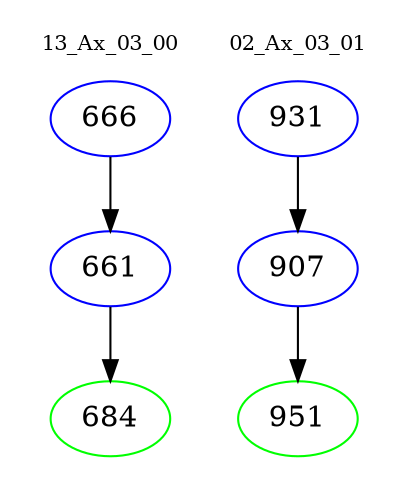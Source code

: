 digraph{
subgraph cluster_0 {
color = white
label = "13_Ax_03_00";
fontsize=10;
T0_666 [label="666", color="blue"]
T0_666 -> T0_661 [color="black"]
T0_661 [label="661", color="blue"]
T0_661 -> T0_684 [color="black"]
T0_684 [label="684", color="green"]
}
subgraph cluster_1 {
color = white
label = "02_Ax_03_01";
fontsize=10;
T1_931 [label="931", color="blue"]
T1_931 -> T1_907 [color="black"]
T1_907 [label="907", color="blue"]
T1_907 -> T1_951 [color="black"]
T1_951 [label="951", color="green"]
}
}
